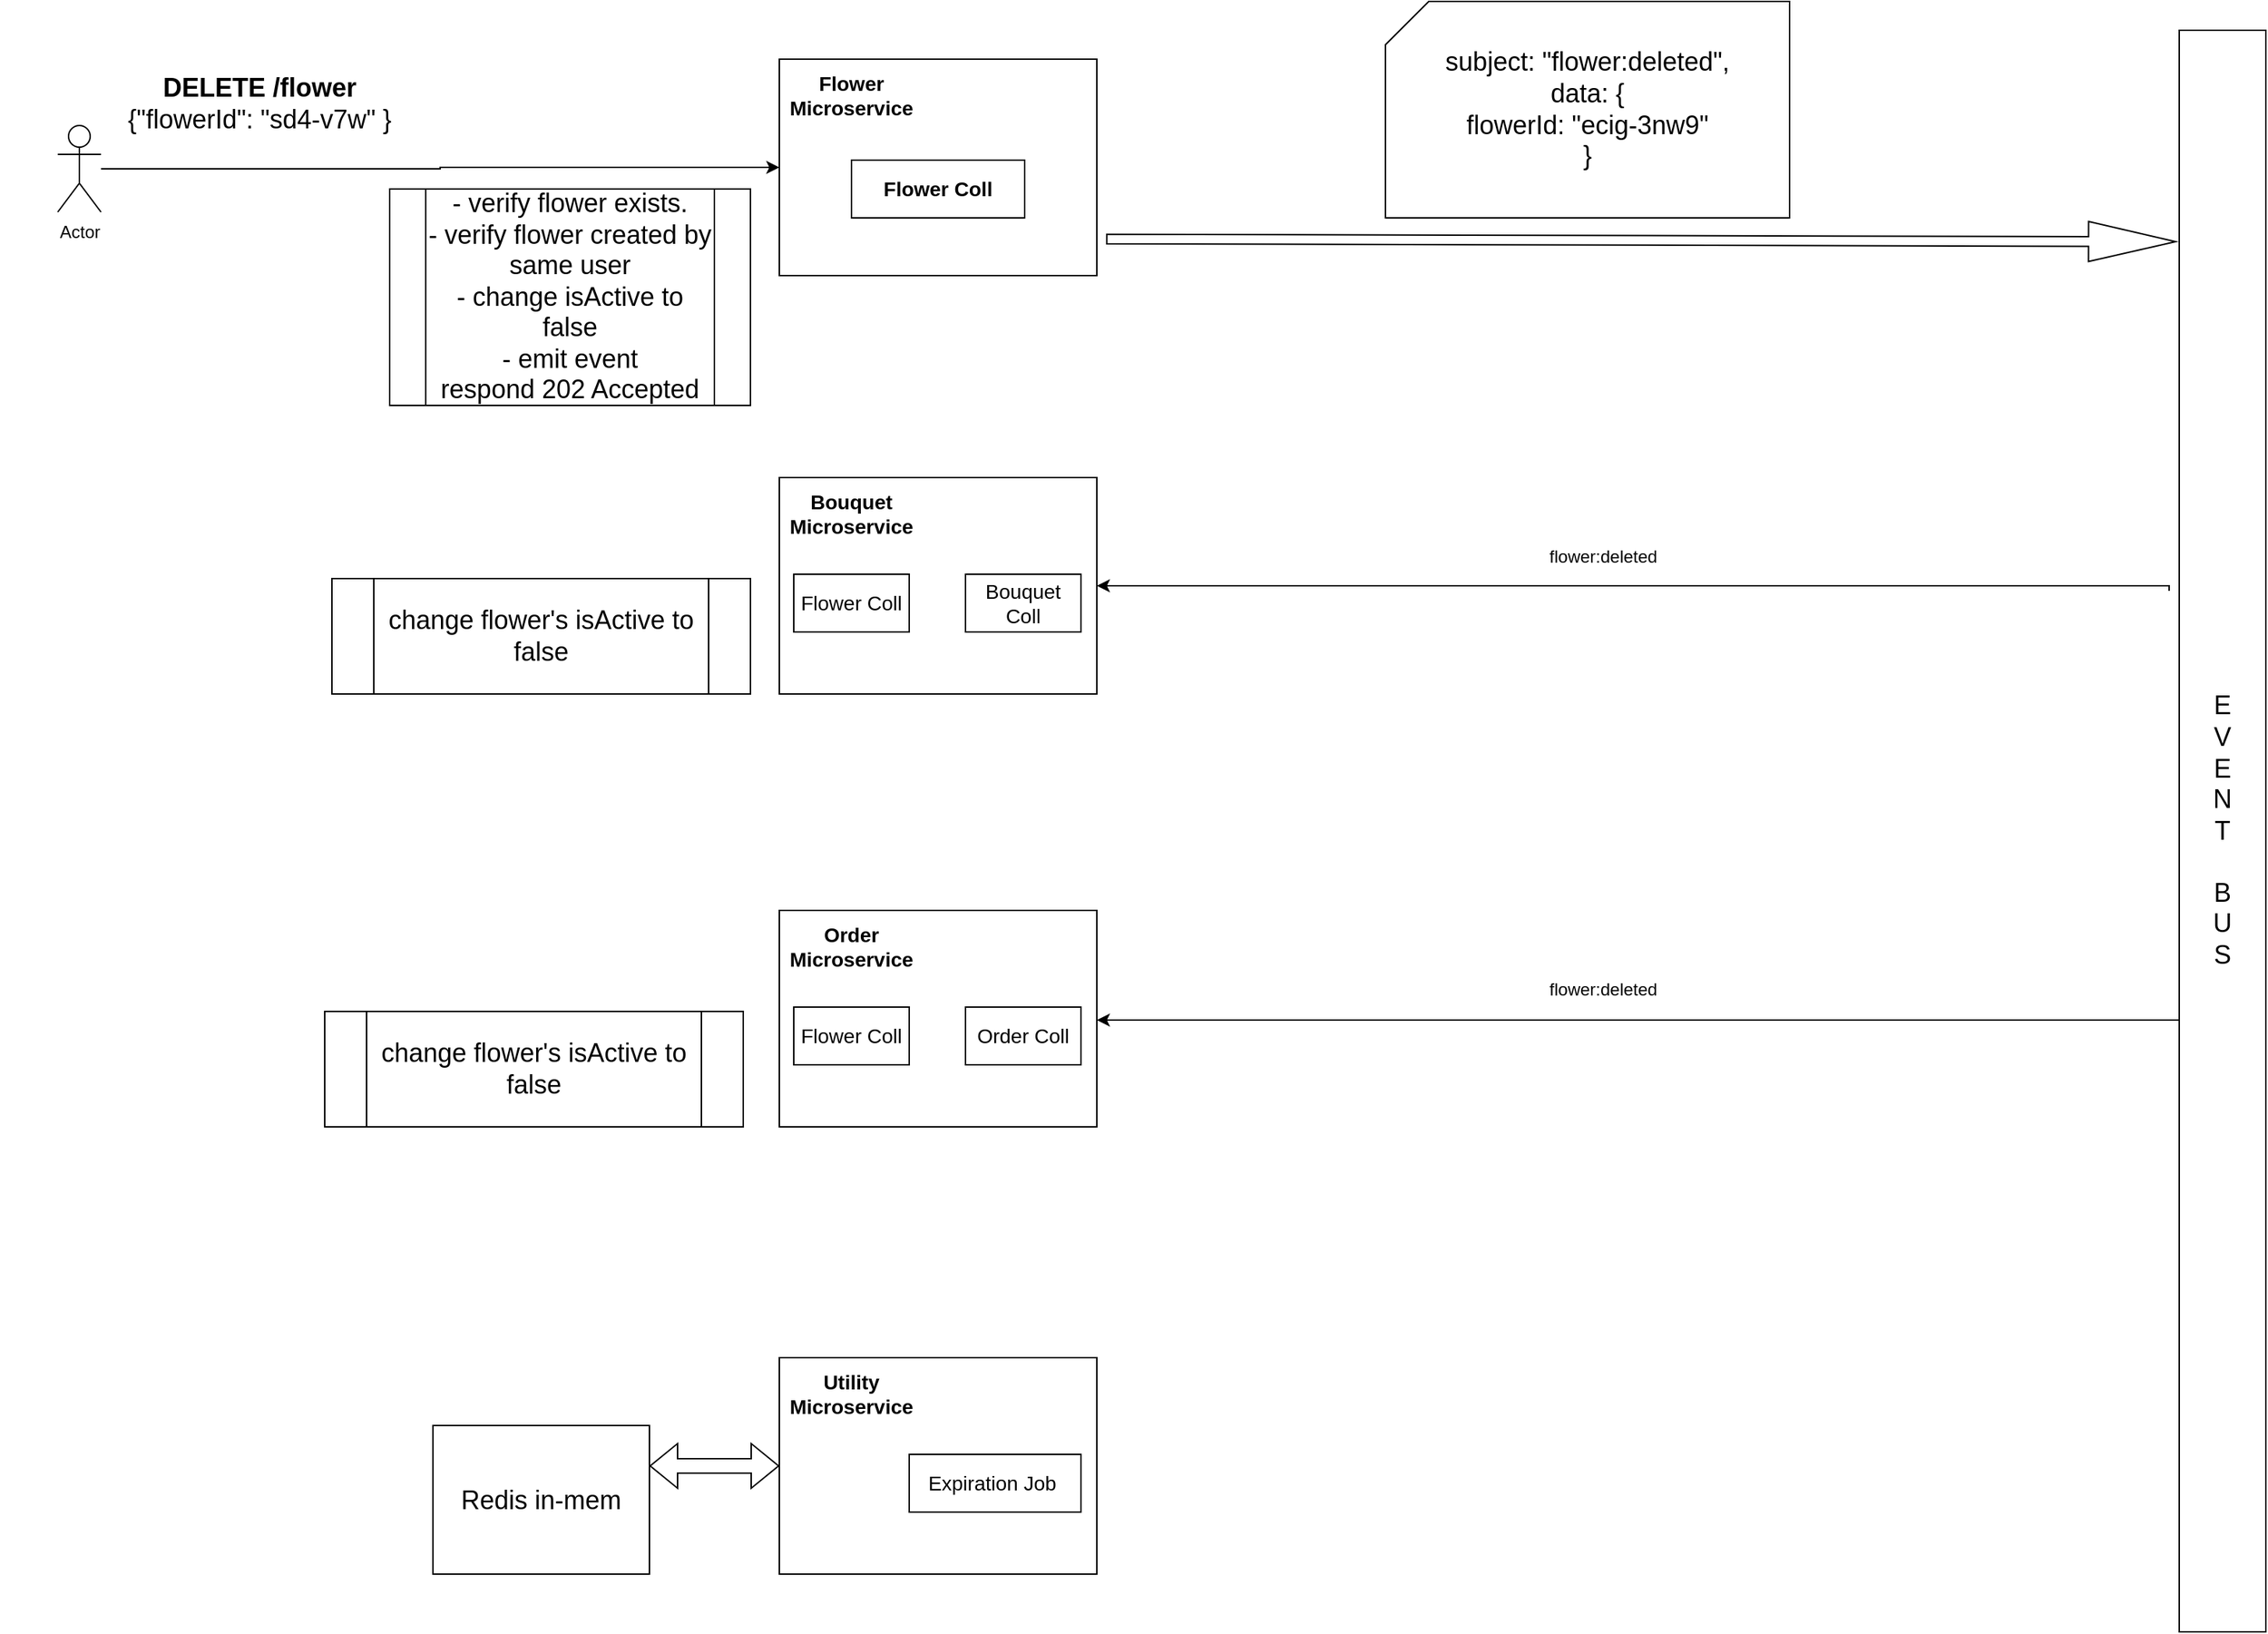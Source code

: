 <mxfile>
    <diagram id="z9EzCmLXQSxuZ-4Axso4" name="Page-1">
        <mxGraphModel dx="1497" dy="2302" grid="1" gridSize="10" guides="1" tooltips="1" connect="1" arrows="1" fold="1" page="1" pageScale="1" pageWidth="1654" pageHeight="1169" math="0" shadow="0">
            <root>
                <mxCell id="0"/>
                <mxCell id="1" parent="0"/>
                <mxCell id="CZBQ9HR7Dfr9N-4URWu_-20" style="edgeStyle=orthogonalEdgeStyle;rounded=0;orthogonalLoop=1;jettySize=auto;html=1;entryX=0;entryY=0.5;entryDx=0;entryDy=0;fontSize=12;" parent="1" source="CZBQ9HR7Dfr9N-4URWu_-1" target="CZBQ9HR7Dfr9N-4URWu_-2" edge="1">
                    <mxGeometry relative="1" as="geometry"/>
                </mxCell>
                <mxCell id="CZBQ9HR7Dfr9N-4URWu_-1" value="Actor" style="shape=umlActor;verticalLabelPosition=bottom;verticalAlign=top;html=1;outlineConnect=0;" parent="1" vertex="1">
                    <mxGeometry x="40" y="-1074" width="30" height="60" as="geometry"/>
                </mxCell>
                <mxCell id="CZBQ9HR7Dfr9N-4URWu_-2" value="" style="rounded=0;whiteSpace=wrap;html=1;align=center;" parent="1" vertex="1">
                    <mxGeometry x="540" y="-1120" width="220" height="150" as="geometry"/>
                </mxCell>
                <mxCell id="CZBQ9HR7Dfr9N-4URWu_-3" value="&lt;b&gt;&lt;font style=&quot;font-size: 14px;&quot;&gt;Flower Microservice&lt;/font&gt;&lt;/b&gt;" style="text;html=1;strokeColor=none;fillColor=none;align=center;verticalAlign=middle;whiteSpace=wrap;rounded=0;" parent="1" vertex="1">
                    <mxGeometry x="560" y="-1110" width="60" height="30" as="geometry"/>
                </mxCell>
                <mxCell id="CZBQ9HR7Dfr9N-4URWu_-4" value="&lt;b&gt;&lt;font style=&quot;font-size: 14px;&quot;&gt;Flower Coll&lt;/font&gt;&lt;/b&gt;" style="rounded=0;whiteSpace=wrap;html=1;" parent="1" vertex="1">
                    <mxGeometry x="590" y="-1050" width="120" height="40" as="geometry"/>
                </mxCell>
                <mxCell id="CZBQ9HR7Dfr9N-4URWu_-5" value="" style="rounded=0;whiteSpace=wrap;html=1;align=center;" parent="1" vertex="1">
                    <mxGeometry x="540" y="-830" width="220" height="150" as="geometry"/>
                </mxCell>
                <mxCell id="CZBQ9HR7Dfr9N-4URWu_-6" value="&lt;b&gt;&lt;font style=&quot;font-size: 14px;&quot;&gt;Bouquet Microservice&lt;/font&gt;&lt;/b&gt;" style="text;html=1;strokeColor=none;fillColor=none;align=center;verticalAlign=middle;whiteSpace=wrap;rounded=0;" parent="1" vertex="1">
                    <mxGeometry x="560" y="-820" width="60" height="30" as="geometry"/>
                </mxCell>
                <mxCell id="CZBQ9HR7Dfr9N-4URWu_-7" value="&lt;font style=&quot;font-size: 14px;&quot;&gt;Flower Coll&lt;/font&gt;" style="rounded=0;whiteSpace=wrap;html=1;" parent="1" vertex="1">
                    <mxGeometry x="550" y="-763" width="80" height="40" as="geometry"/>
                </mxCell>
                <mxCell id="CZBQ9HR7Dfr9N-4URWu_-8" value="&lt;font style=&quot;font-size: 14px;&quot;&gt;Bouquet Coll&lt;/font&gt;" style="rounded=0;whiteSpace=wrap;html=1;" parent="1" vertex="1">
                    <mxGeometry x="669" y="-763" width="80" height="40" as="geometry"/>
                </mxCell>
                <mxCell id="CZBQ9HR7Dfr9N-4URWu_-9" value="" style="rounded=0;whiteSpace=wrap;html=1;align=center;" parent="1" vertex="1">
                    <mxGeometry x="540" y="-530" width="220" height="150" as="geometry"/>
                </mxCell>
                <mxCell id="CZBQ9HR7Dfr9N-4URWu_-10" value="&lt;font style=&quot;font-size: 14px;&quot;&gt;&lt;b&gt;Order&lt;br&gt;Microservice&lt;/b&gt;&lt;/font&gt;" style="text;html=1;strokeColor=none;fillColor=none;align=center;verticalAlign=middle;whiteSpace=wrap;rounded=0;" parent="1" vertex="1">
                    <mxGeometry x="560" y="-520" width="60" height="30" as="geometry"/>
                </mxCell>
                <mxCell id="CZBQ9HR7Dfr9N-4URWu_-11" value="&lt;font style=&quot;font-size: 14px;&quot;&gt;Flower Coll&lt;/font&gt;" style="rounded=0;whiteSpace=wrap;html=1;" parent="1" vertex="1">
                    <mxGeometry x="550" y="-463" width="80" height="40" as="geometry"/>
                </mxCell>
                <mxCell id="CZBQ9HR7Dfr9N-4URWu_-12" value="&lt;font style=&quot;font-size: 14px;&quot;&gt;Order Coll&lt;/font&gt;" style="rounded=0;whiteSpace=wrap;html=1;" parent="1" vertex="1">
                    <mxGeometry x="669" y="-463" width="80" height="40" as="geometry"/>
                </mxCell>
                <mxCell id="CZBQ9HR7Dfr9N-4URWu_-13" value="" style="rounded=0;whiteSpace=wrap;html=1;align=center;" parent="1" vertex="1">
                    <mxGeometry x="540" y="-220" width="220" height="150" as="geometry"/>
                </mxCell>
                <mxCell id="CZBQ9HR7Dfr9N-4URWu_-14" value="&lt;b&gt;&lt;font style=&quot;font-size: 14px;&quot;&gt;Utility&lt;br&gt;Microservice&lt;/font&gt;&lt;/b&gt;" style="text;html=1;strokeColor=none;fillColor=none;align=center;verticalAlign=middle;whiteSpace=wrap;rounded=0;" parent="1" vertex="1">
                    <mxGeometry x="560" y="-210" width="60" height="30" as="geometry"/>
                </mxCell>
                <mxCell id="CZBQ9HR7Dfr9N-4URWu_-16" value="&lt;font style=&quot;font-size: 14px;&quot;&gt;Expiration Job&amp;nbsp;&lt;/font&gt;" style="rounded=0;whiteSpace=wrap;html=1;" parent="1" vertex="1">
                    <mxGeometry x="630" y="-153" width="119" height="40" as="geometry"/>
                </mxCell>
                <mxCell id="CZBQ9HR7Dfr9N-4URWu_-31" style="edgeStyle=orthogonalEdgeStyle;rounded=0;orthogonalLoop=1;jettySize=auto;html=1;entryX=1;entryY=0.5;entryDx=0;entryDy=0;fontSize=18;exitX=-0.117;exitY=0.35;exitDx=0;exitDy=0;exitPerimeter=0;" parent="1" source="CZBQ9HR7Dfr9N-4URWu_-17" target="CZBQ9HR7Dfr9N-4URWu_-5" edge="1">
                    <mxGeometry relative="1" as="geometry">
                        <Array as="points">
                            <mxPoint x="1503" y="-755"/>
                        </Array>
                    </mxGeometry>
                </mxCell>
                <mxCell id="CZBQ9HR7Dfr9N-4URWu_-33" style="edgeStyle=orthogonalEdgeStyle;rounded=0;orthogonalLoop=1;jettySize=auto;html=1;entryX=1;entryY=0.5;entryDx=0;entryDy=0;fontSize=18;" parent="1" edge="1">
                    <mxGeometry relative="1" as="geometry">
                        <mxPoint x="1510" y="-459.0" as="sourcePoint"/>
                        <mxPoint x="760" y="-454.0" as="targetPoint"/>
                        <Array as="points">
                            <mxPoint x="1510" y="-454"/>
                        </Array>
                    </mxGeometry>
                </mxCell>
                <mxCell id="CZBQ9HR7Dfr9N-4URWu_-17" value="&lt;font style=&quot;font-size: 18px;&quot;&gt;E&lt;br&gt;V&lt;br&gt;E&lt;br&gt;N&lt;br&gt;T&lt;br&gt;&lt;br&gt;B&lt;br&gt;U&lt;br&gt;S&lt;/font&gt;" style="rounded=0;whiteSpace=wrap;html=1;" parent="1" vertex="1">
                    <mxGeometry x="1510" y="-1140" width="60" height="1110" as="geometry"/>
                </mxCell>
                <mxCell id="CZBQ9HR7Dfr9N-4URWu_-21" value="&lt;font style=&quot;&quot;&gt;&lt;font style=&quot;font-size: 18px;&quot;&gt;&lt;b&gt;DELETE /flower&lt;/b&gt;&lt;br&gt;{&quot;flowerId&quot;: &quot;sd4-v7w&quot; }&lt;/font&gt;&lt;br&gt;&lt;/font&gt;" style="text;html=1;strokeColor=none;fillColor=none;align=center;verticalAlign=middle;whiteSpace=wrap;rounded=0;fontSize=12;" parent="1" vertex="1">
                    <mxGeometry y="-1104" width="360" height="30" as="geometry"/>
                </mxCell>
                <mxCell id="CZBQ9HR7Dfr9N-4URWu_-25" value="- verify flower exists.&lt;br&gt;- verify flower created by same user&lt;br&gt;- change isActive to false&lt;br&gt;- emit event&lt;br&gt;respond 202 Accepted" style="shape=process;whiteSpace=wrap;html=1;backgroundOutline=1;fontSize=18;" parent="1" vertex="1">
                    <mxGeometry x="270" y="-1030" width="250" height="150" as="geometry"/>
                </mxCell>
                <mxCell id="CZBQ9HR7Dfr9N-4URWu_-27" value="subject: &quot;flower:deleted&quot;,&lt;br&gt;data: {&lt;br&gt;flowerId: &quot;ecig-3nw9&quot;&lt;br&gt;}" style="shape=card;whiteSpace=wrap;html=1;fontSize=18;" parent="1" vertex="1">
                    <mxGeometry x="960" y="-1160" width="280" height="150" as="geometry"/>
                </mxCell>
                <mxCell id="CZBQ9HR7Dfr9N-4URWu_-28" value="" style="shape=flexArrow;endArrow=classic;html=1;rounded=0;fontSize=18;exitX=1.029;exitY=0.831;exitDx=0;exitDy=0;exitPerimeter=0;width=6.667;endSize=19.783;entryX=-0.033;entryY=0.132;entryDx=0;entryDy=0;entryPerimeter=0;" parent="1" source="CZBQ9HR7Dfr9N-4URWu_-2" target="CZBQ9HR7Dfr9N-4URWu_-17" edge="1">
                    <mxGeometry width="50" height="50" relative="1" as="geometry">
                        <mxPoint x="1040" y="-800" as="sourcePoint"/>
                        <mxPoint x="1090" y="-850" as="targetPoint"/>
                    </mxGeometry>
                </mxCell>
                <mxCell id="CZBQ9HR7Dfr9N-4URWu_-36" value="change flower's isActive to false" style="shape=process;whiteSpace=wrap;html=1;backgroundOutline=1;fontSize=18;" parent="1" vertex="1">
                    <mxGeometry x="230" y="-760" width="290" height="80" as="geometry"/>
                </mxCell>
                <mxCell id="CZBQ9HR7Dfr9N-4URWu_-37" value="change flower's isActive to false" style="shape=process;whiteSpace=wrap;html=1;backgroundOutline=1;fontSize=18;" parent="1" vertex="1">
                    <mxGeometry x="225" y="-460" width="290" height="80" as="geometry"/>
                </mxCell>
                <mxCell id="CZBQ9HR7Dfr9N-4URWu_-38" value="Redis in-mem" style="rounded=0;whiteSpace=wrap;html=1;fontSize=18;" parent="1" vertex="1">
                    <mxGeometry x="300" y="-173" width="150" height="103" as="geometry"/>
                </mxCell>
                <mxCell id="CZBQ9HR7Dfr9N-4URWu_-41" value="" style="shape=flexArrow;endArrow=classic;startArrow=classic;html=1;rounded=0;fontSize=18;entryX=0;entryY=0.5;entryDx=0;entryDy=0;" parent="1" target="CZBQ9HR7Dfr9N-4URWu_-13" edge="1">
                    <mxGeometry width="100" height="100" relative="1" as="geometry">
                        <mxPoint x="450" y="-145" as="sourcePoint"/>
                        <mxPoint x="840" y="-380" as="targetPoint"/>
                    </mxGeometry>
                </mxCell>
                <mxCell id="2" value="flower:deleted" style="text;html=1;strokeColor=none;fillColor=none;align=center;verticalAlign=middle;whiteSpace=wrap;rounded=0;" vertex="1" parent="1">
                    <mxGeometry x="1081" y="-790" width="60" height="30" as="geometry"/>
                </mxCell>
                <mxCell id="3" value="flower:deleted" style="text;html=1;strokeColor=none;fillColor=none;align=center;verticalAlign=middle;whiteSpace=wrap;rounded=0;" vertex="1" parent="1">
                    <mxGeometry x="1081" y="-490" width="60" height="30" as="geometry"/>
                </mxCell>
            </root>
        </mxGraphModel>
    </diagram>
</mxfile>